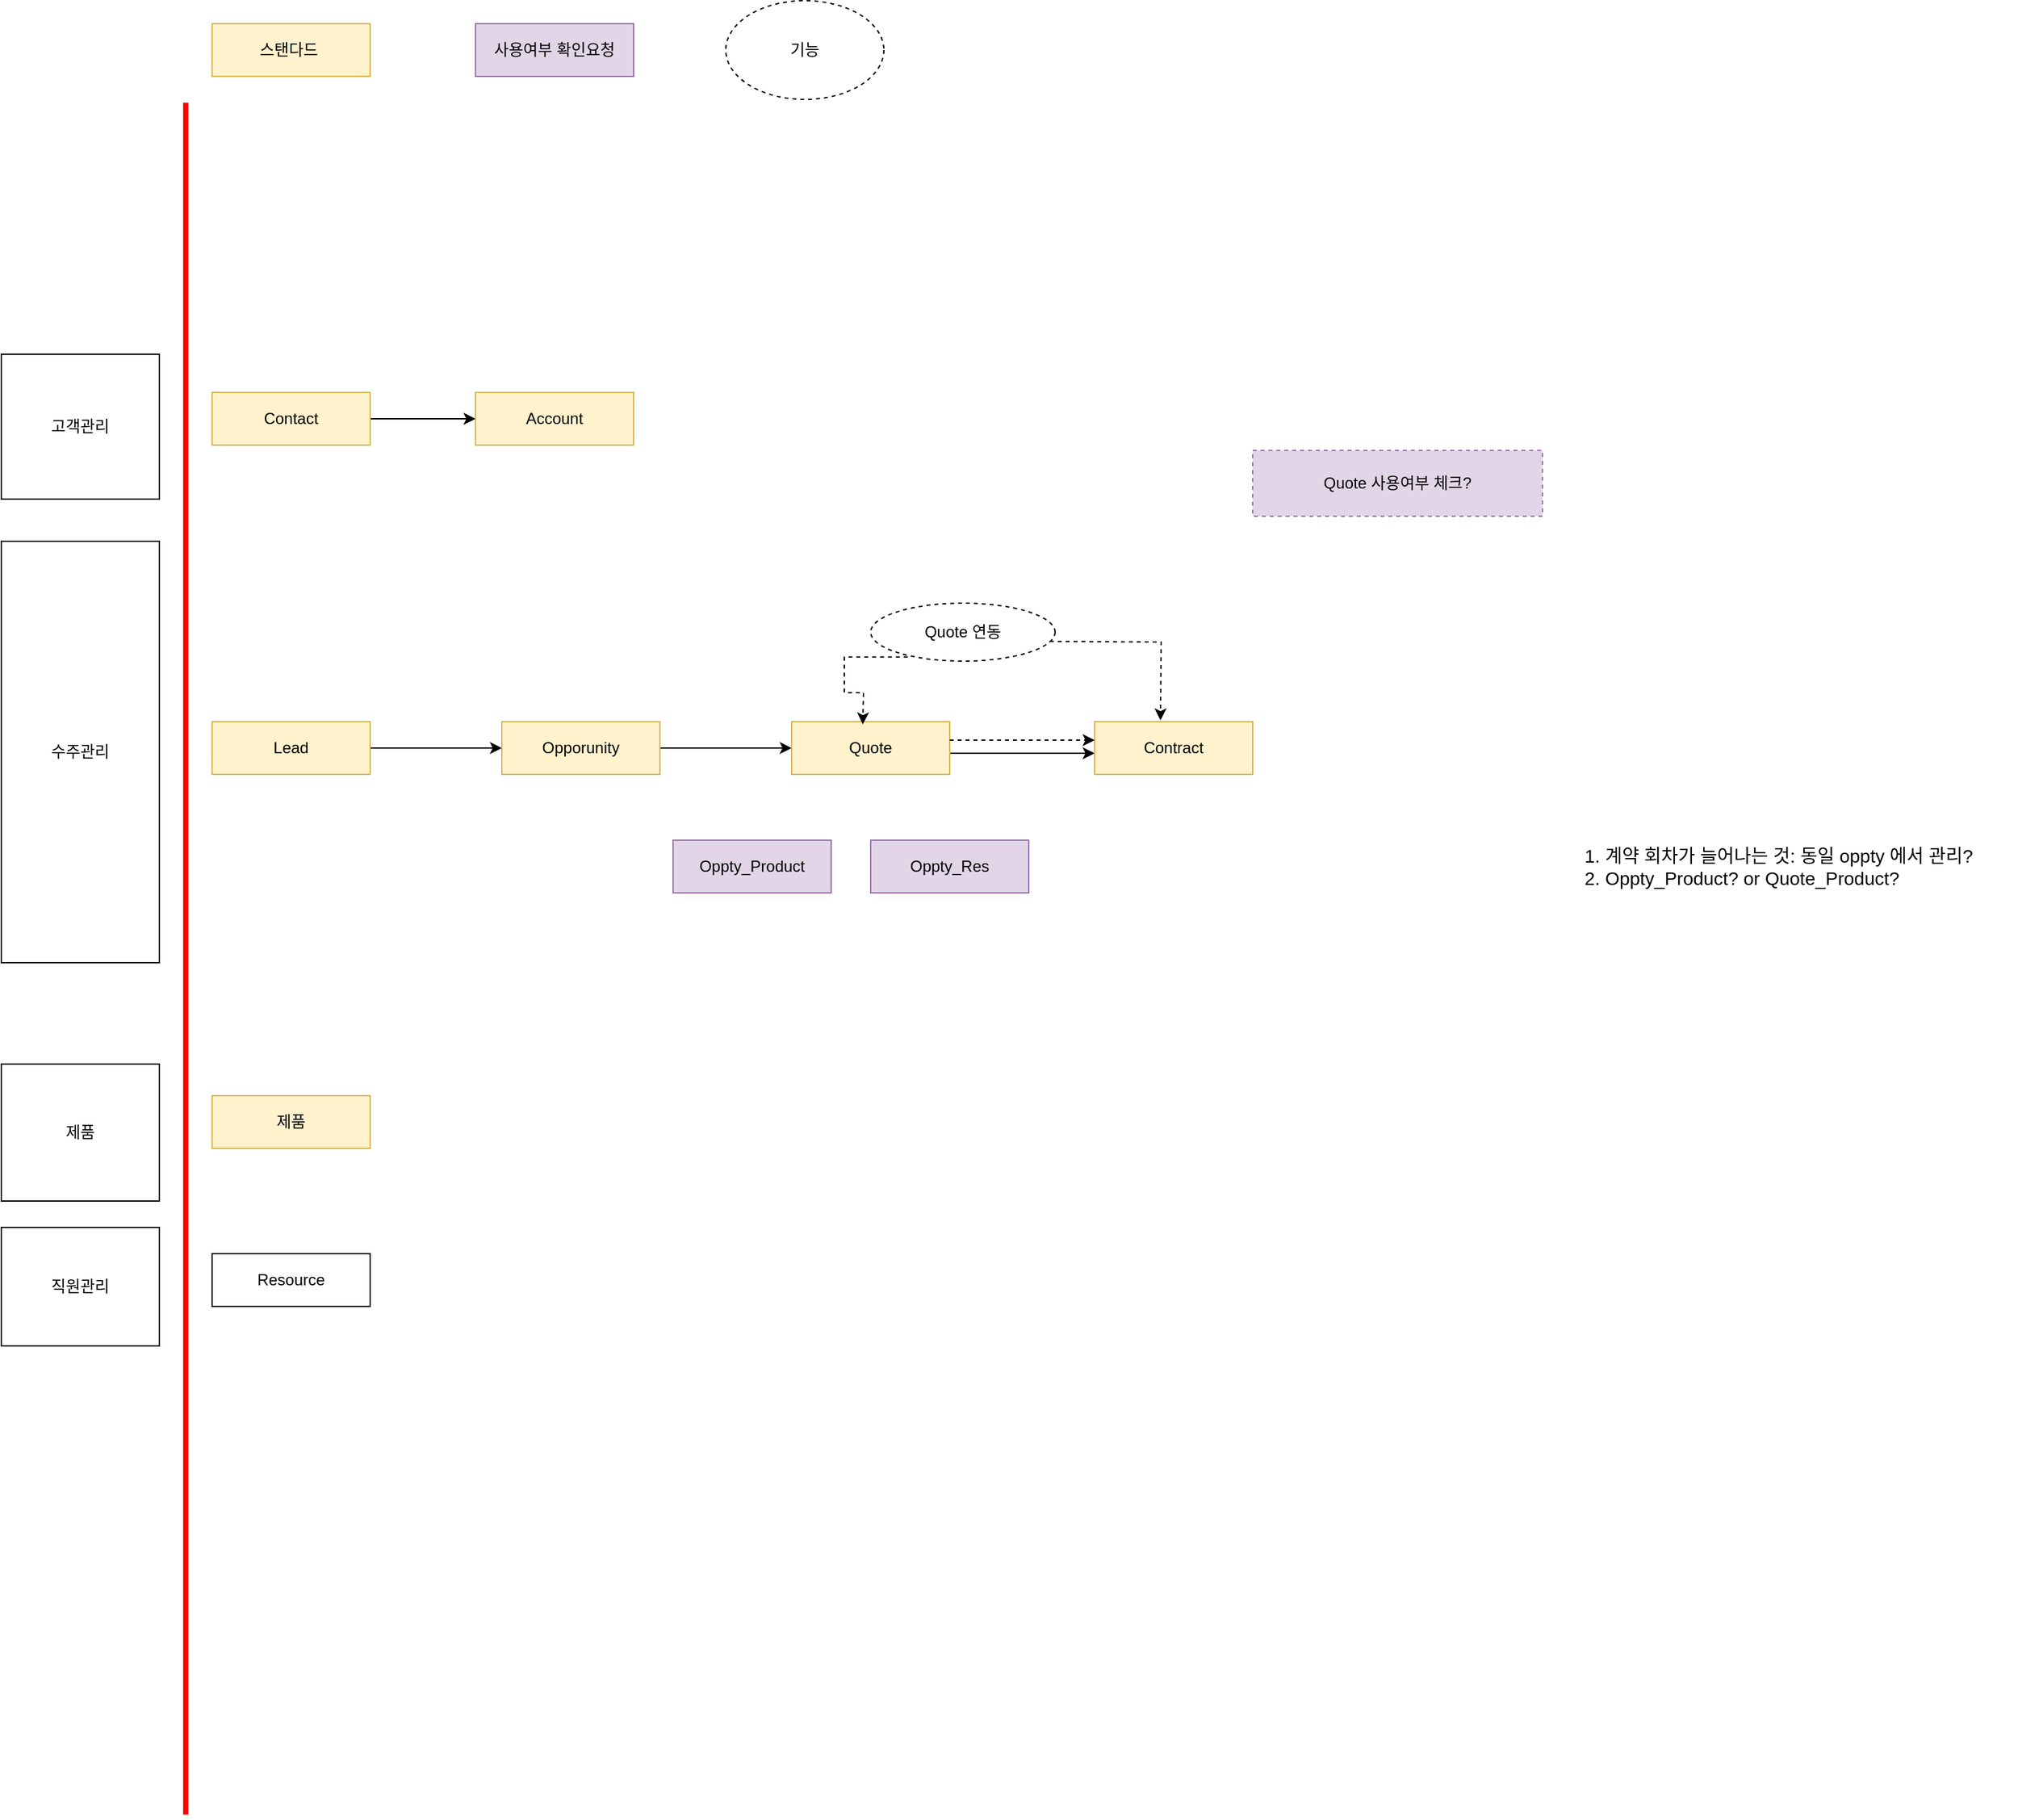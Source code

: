 <mxfile version="13.9.9" type="device" pages="6"><diagram id="5cbUGCSKlCnuMcElfEXs" name="오브젝트"><mxGraphModel dx="1308" dy="1654" grid="1" gridSize="10" guides="1" tooltips="1" connect="1" arrows="1" fold="1" page="1" pageScale="1" pageWidth="1169" pageHeight="827" math="0" shadow="0" extFonts="Permanent Marker^https://fonts.googleapis.com/css?family=Permanent+Marker"><root><mxCell id="Dn2DAhmlWMs6O1-grngA-0"/><mxCell id="Dn2DAhmlWMs6O1-grngA-1" parent="Dn2DAhmlWMs6O1-grngA-0"/><mxCell id="Dn2DAhmlWMs6O1-grngA-2" style="edgeStyle=orthogonalEdgeStyle;rounded=0;orthogonalLoop=1;jettySize=auto;html=1;exitX=1;exitY=0.5;exitDx=0;exitDy=0;" parent="Dn2DAhmlWMs6O1-grngA-1" source="Dn2DAhmlWMs6O1-grngA-5" target="Dn2DAhmlWMs6O1-grngA-6" edge="1"><mxGeometry relative="1" as="geometry"/></mxCell><mxCell id="Dn2DAhmlWMs6O1-grngA-5" value="Contact" style="rounded=0;whiteSpace=wrap;html=1;fillColor=#fff2cc;strokeColor=#d6b656;" parent="Dn2DAhmlWMs6O1-grngA-1" vertex="1"><mxGeometry x="200" y="220" width="120" height="40" as="geometry"/></mxCell><mxCell id="Dn2DAhmlWMs6O1-grngA-6" value="Account" style="rounded=0;whiteSpace=wrap;html=1;fillColor=#fff2cc;strokeColor=#d6b656;" parent="Dn2DAhmlWMs6O1-grngA-1" vertex="1"><mxGeometry x="400" y="220" width="120" height="40" as="geometry"/></mxCell><mxCell id="mmnWs50OFU8r1L606YJc-0" value="제품" style="rounded=0;whiteSpace=wrap;html=1;fillColor=#fff2cc;strokeColor=#d6b656;" parent="Dn2DAhmlWMs6O1-grngA-1" vertex="1"><mxGeometry x="200" y="754" width="120" height="40" as="geometry"/></mxCell><mxCell id="aXdaaqQDrTUBgx7U-XdZ-0" value="고객관리" style="rounded=0;whiteSpace=wrap;html=1;" parent="Dn2DAhmlWMs6O1-grngA-1" vertex="1"><mxGeometry x="40" y="191" width="120" height="110" as="geometry"/></mxCell><mxCell id="aXdaaqQDrTUBgx7U-XdZ-2" value="수주관리" style="rounded=0;whiteSpace=wrap;html=1;" parent="Dn2DAhmlWMs6O1-grngA-1" vertex="1"><mxGeometry x="40" y="333" width="120" height="320" as="geometry"/></mxCell><mxCell id="aXdaaqQDrTUBgx7U-XdZ-6" value="" style="endArrow=none;html=1;strokeColor=#FF0000;strokeWidth=4;" parent="Dn2DAhmlWMs6O1-grngA-1" edge="1"><mxGeometry width="50" height="50" relative="1" as="geometry"><mxPoint x="180" y="1300" as="sourcePoint"/><mxPoint x="180" as="targetPoint"/></mxGeometry></mxCell><mxCell id="o4f0v6ZFQClhdoKQqsSY-16" style="edgeStyle=orthogonalEdgeStyle;rounded=0;orthogonalLoop=1;jettySize=auto;html=1;exitX=0.75;exitY=1;exitDx=0;exitDy=0;entryX=0.5;entryY=0;entryDx=0;entryDy=0;dashed=1;" parent="Dn2DAhmlWMs6O1-grngA-1" edge="1"><mxGeometry relative="1" as="geometry"><mxPoint x="830" y="409" as="sourcePoint"/><mxPoint x="920" y="469" as="targetPoint"/></mxGeometry></mxCell><mxCell id="o4f0v6ZFQClhdoKQqsSY-3" value="제품" style="rounded=0;whiteSpace=wrap;html=1;" parent="Dn2DAhmlWMs6O1-grngA-1" vertex="1"><mxGeometry x="40" y="730" width="120" height="104" as="geometry"/></mxCell><mxCell id="o4f0v6ZFQClhdoKQqsSY-14" value="Quote 연동" style="ellipse;whiteSpace=wrap;html=1;dashed=1;" parent="Dn2DAhmlWMs6O1-grngA-1" vertex="1"><mxGeometry x="700" y="380" width="140" height="44" as="geometry"/></mxCell><mxCell id="o4f0v6ZFQClhdoKQqsSY-21" value="Quote 사용여부 체크?" style="text;html=1;strokeColor=#9673a6;fillColor=#e1d5e7;align=center;verticalAlign=middle;whiteSpace=wrap;rounded=0;dashed=1;" parent="Dn2DAhmlWMs6O1-grngA-1" vertex="1"><mxGeometry x="990" y="264" width="220" height="50" as="geometry"/></mxCell><mxCell id="o4f0v6ZFQClhdoKQqsSY-32" value="직원관리" style="rounded=0;whiteSpace=wrap;html=1;" parent="Dn2DAhmlWMs6O1-grngA-1" vertex="1"><mxGeometry x="40" y="854" width="120" height="90" as="geometry"/></mxCell><mxCell id="o4f0v6ZFQClhdoKQqsSY-33" value="Resource" style="rounded=0;whiteSpace=wrap;html=1;" parent="Dn2DAhmlWMs6O1-grngA-1" vertex="1"><mxGeometry x="200" y="874" width="120" height="40" as="geometry"/></mxCell><mxCell id="o4f0v6ZFQClhdoKQqsSY-56" value="Oppty_Product" style="rounded=0;whiteSpace=wrap;html=1;fillColor=#e1d5e7;strokeColor=#9673a6;" parent="Dn2DAhmlWMs6O1-grngA-1" vertex="1"><mxGeometry x="550" y="560" width="120" height="40" as="geometry"/></mxCell><mxCell id="o4f0v6ZFQClhdoKQqsSY-60" value="Oppty_Res" style="rounded=0;whiteSpace=wrap;html=1;fillColor=#e1d5e7;strokeColor=#9673a6;" parent="Dn2DAhmlWMs6O1-grngA-1" vertex="1"><mxGeometry x="700" y="560" width="120" height="40" as="geometry"/></mxCell><mxCell id="ziJebEzUFLz45-I4H0Db-0" value="스탠다드&amp;nbsp;" style="rounded=0;whiteSpace=wrap;html=1;fillColor=#fff2cc;strokeColor=#d6b656;" parent="Dn2DAhmlWMs6O1-grngA-1" vertex="1"><mxGeometry x="200" y="-60" width="120" height="40" as="geometry"/></mxCell><mxCell id="ziJebEzUFLz45-I4H0Db-1" value="사용여부 확인요청" style="rounded=0;whiteSpace=wrap;html=1;fillColor=#e1d5e7;strokeColor=#9673a6;" parent="Dn2DAhmlWMs6O1-grngA-1" vertex="1"><mxGeometry x="400" y="-60" width="120" height="40" as="geometry"/></mxCell><mxCell id="ziJebEzUFLz45-I4H0Db-2" value="기능" style="ellipse;whiteSpace=wrap;html=1;dashed=1;" parent="Dn2DAhmlWMs6O1-grngA-1" vertex="1"><mxGeometry x="590" y="-77.5" width="120" height="75" as="geometry"/></mxCell><mxCell id="1La8a9vpFG4dL_agNrkj-6" style="edgeStyle=entityRelationEdgeStyle;rounded=0;orthogonalLoop=1;jettySize=auto;html=1;exitX=1;exitY=0.5;exitDx=0;exitDy=0;entryX=0;entryY=0.5;entryDx=0;entryDy=0;endArrow=classic;endFill=1;" edge="1" parent="Dn2DAhmlWMs6O1-grngA-1" source="1La8a9vpFG4dL_agNrkj-0" target="1La8a9vpFG4dL_agNrkj-1"><mxGeometry relative="1" as="geometry"/></mxCell><mxCell id="1La8a9vpFG4dL_agNrkj-0" value="Lead" style="rounded=0;whiteSpace=wrap;html=1;fillColor=#fff2cc;strokeColor=#d6b656;" vertex="1" parent="Dn2DAhmlWMs6O1-grngA-1"><mxGeometry x="200" y="470" width="120" height="40" as="geometry"/></mxCell><mxCell id="1La8a9vpFG4dL_agNrkj-7" style="edgeStyle=entityRelationEdgeStyle;rounded=0;orthogonalLoop=1;jettySize=auto;html=1;exitX=1;exitY=0.5;exitDx=0;exitDy=0;entryX=0;entryY=0.5;entryDx=0;entryDy=0;endArrow=classic;endFill=1;" edge="1" parent="Dn2DAhmlWMs6O1-grngA-1" source="1La8a9vpFG4dL_agNrkj-1" target="1La8a9vpFG4dL_agNrkj-2"><mxGeometry relative="1" as="geometry"/></mxCell><mxCell id="1La8a9vpFG4dL_agNrkj-1" value="Opporunity" style="rounded=0;whiteSpace=wrap;html=1;fillColor=#fff2cc;strokeColor=#d6b656;" vertex="1" parent="Dn2DAhmlWMs6O1-grngA-1"><mxGeometry x="420" y="470" width="120" height="40" as="geometry"/></mxCell><mxCell id="1La8a9vpFG4dL_agNrkj-8" style="edgeStyle=entityRelationEdgeStyle;rounded=0;orthogonalLoop=1;jettySize=auto;html=1;exitX=1;exitY=0.75;exitDx=0;exitDy=0;entryX=0;entryY=0.75;entryDx=0;entryDy=0;endArrow=classic;endFill=1;" edge="1" parent="Dn2DAhmlWMs6O1-grngA-1"><mxGeometry relative="1" as="geometry"><mxPoint x="760" y="494" as="sourcePoint"/><mxPoint x="870" y="494" as="targetPoint"/></mxGeometry></mxCell><mxCell id="1La8a9vpFG4dL_agNrkj-2" value="Quote" style="rounded=0;whiteSpace=wrap;html=1;fillColor=#fff2cc;strokeColor=#d6b656;" vertex="1" parent="Dn2DAhmlWMs6O1-grngA-1"><mxGeometry x="640" y="470" width="120" height="40" as="geometry"/></mxCell><mxCell id="1La8a9vpFG4dL_agNrkj-3" value="Contract" style="rounded=0;whiteSpace=wrap;html=1;fillColor=#fff2cc;strokeColor=#d6b656;" vertex="1" parent="Dn2DAhmlWMs6O1-grngA-1"><mxGeometry x="870" y="470" width="120" height="40" as="geometry"/></mxCell><mxCell id="1La8a9vpFG4dL_agNrkj-5" style="edgeStyle=orthogonalEdgeStyle;rounded=0;orthogonalLoop=1;jettySize=auto;html=1;exitX=0.75;exitY=1;exitDx=0;exitDy=0;entryX=0;entryY=0.5;entryDx=0;entryDy=0;dashed=1;" edge="1" parent="Dn2DAhmlWMs6O1-grngA-1"><mxGeometry relative="1" as="geometry"><mxPoint x="760" y="484" as="sourcePoint"/><mxPoint x="870" y="484" as="targetPoint"/></mxGeometry></mxCell><mxCell id="1La8a9vpFG4dL_agNrkj-9" style="edgeStyle=orthogonalEdgeStyle;rounded=0;orthogonalLoop=1;jettySize=auto;html=1;exitX=0.201;exitY=0.93;exitDx=0;exitDy=0;entryX=0.5;entryY=0;entryDx=0;entryDy=0;dashed=1;exitPerimeter=0;" edge="1" parent="Dn2DAhmlWMs6O1-grngA-1" source="o4f0v6ZFQClhdoKQqsSY-14"><mxGeometry relative="1" as="geometry"><mxPoint x="604" y="412" as="sourcePoint"/><mxPoint x="694" y="472" as="targetPoint"/></mxGeometry></mxCell><mxCell id="Y69PiVs-mtzasNdWaK12-0" value="&lt;font style=&quot;font-size: 14px&quot;&gt;1. 계약 회차가 늘어나는 것: 동일 oppty 에서 관리?&amp;nbsp;&lt;br&gt;2. Oppty_Product? or Quote_Product?&lt;/font&gt;" style="text;html=1;strokeColor=none;fillColor=none;align=left;verticalAlign=middle;whiteSpace=wrap;rounded=0;" vertex="1" parent="Dn2DAhmlWMs6O1-grngA-1"><mxGeometry x="1240" y="470" width="330" height="220" as="geometry"/></mxCell></root></mxGraphModel></diagram><diagram id="ym2Il39naAvWMm5VuG8A" name="조직관리"><mxGraphModel dx="1307" dy="826" grid="1" gridSize="10" guides="1" tooltips="1" connect="1" arrows="1" fold="1" page="1" pageScale="1" pageWidth="1169" pageHeight="827" math="0" shadow="0"><root><mxCell id="0"/><mxCell id="1" parent="0"/><mxCell id="DX8tyE2UuJnlfDDkB68X-18" value="SF CRM" style="rounded=0;whiteSpace=wrap;html=1;fillColor=#6BFF7A;" parent="1" vertex="1"><mxGeometry x="40" y="240" width="80" height="360" as="geometry"/></mxCell><mxCell id="DX8tyE2UuJnlfDDkB68X-22" value="" style="edgeStyle=orthogonalEdgeStyle;rounded=0;orthogonalLoop=1;jettySize=auto;html=1;entryX=0;entryY=0.5;entryDx=0;entryDy=0;" parent="1" source="DX8tyE2UuJnlfDDkB68X-19" target="DX8tyE2UuJnlfDDkB68X-31" edge="1"><mxGeometry relative="1" as="geometry"><mxPoint x="320" y="260" as="targetPoint"/></mxGeometry></mxCell><mxCell id="DX8tyE2UuJnlfDDkB68X-19" value="Resource" style="rounded=1;whiteSpace=wrap;html=1;" parent="1" vertex="1"><mxGeometry x="160" y="240" width="120" height="40" as="geometry"/></mxCell><mxCell id="DX8tyE2UuJnlfDDkB68X-35" value="No" style="edgeStyle=orthogonalEdgeStyle;rounded=0;orthogonalLoop=1;jettySize=auto;html=1;entryX=0;entryY=0.5;entryDx=0;entryDy=0;" parent="1" source="DX8tyE2UuJnlfDDkB68X-31" target="DX8tyE2UuJnlfDDkB68X-36" edge="1"><mxGeometry relative="1" as="geometry"><mxPoint x="440" y="260" as="targetPoint"/></mxGeometry></mxCell><mxCell id="DX8tyE2UuJnlfDDkB68X-40" value="" style="edgeStyle=orthogonalEdgeStyle;rounded=0;orthogonalLoop=1;jettySize=auto;html=1;" parent="1" source="DX8tyE2UuJnlfDDkB68X-31" target="DX8tyE2UuJnlfDDkB68X-39" edge="1"><mxGeometry relative="1" as="geometry"/></mxCell><mxCell id="DX8tyE2UuJnlfDDkB68X-31" value="정보 변경" style="rhombus;whiteSpace=wrap;html=1;" parent="1" vertex="1"><mxGeometry x="360" y="240" width="80" height="40" as="geometry"/></mxCell><mxCell id="DX8tyE2UuJnlfDDkB68X-36" value="변동 없음" style="rounded=1;whiteSpace=wrap;html=1;" parent="1" vertex="1"><mxGeometry x="760" y="240" width="120" height="40" as="geometry"/></mxCell><mxCell id="DX8tyE2UuJnlfDDkB68X-47" value="" style="edgeStyle=orthogonalEdgeStyle;rounded=0;orthogonalLoop=1;jettySize=auto;html=1;entryX=0;entryY=0.5;entryDx=0;entryDy=0;exitX=1;exitY=0.5;exitDx=0;exitDy=0;" parent="1" source="DX8tyE2UuJnlfDDkB68X-39" target="DX8tyE2UuJnlfDDkB68X-45" edge="1"><mxGeometry relative="1" as="geometry"><Array as="points"><mxPoint x="490" y="340"/><mxPoint x="490" y="420"/></Array></mxGeometry></mxCell><mxCell id="DX8tyE2UuJnlfDDkB68X-48" value="SFDC" style="edgeLabel;html=1;align=center;verticalAlign=middle;resizable=0;points=[];" parent="DX8tyE2UuJnlfDDkB68X-47" vertex="1" connectable="0"><mxGeometry x="0.463" y="1" relative="1" as="geometry"><mxPoint x="8.33" y="-9" as="offset"/></mxGeometry></mxCell><mxCell id="klHbQj1LCFAfEX6Fm0Rh-1" style="edgeStyle=entityRelationEdgeStyle;rounded=0;orthogonalLoop=1;jettySize=auto;html=1;exitX=1;exitY=0.5;exitDx=0;exitDy=0;entryX=0;entryY=0.5;entryDx=0;entryDy=0;" edge="1" parent="1" source="DX8tyE2UuJnlfDDkB68X-39" target="DX8tyE2UuJnlfDDkB68X-43"><mxGeometry relative="1" as="geometry"/></mxCell><mxCell id="DX8tyE2UuJnlfDDkB68X-39" value="Level 변경" style="rounded=1;whiteSpace=wrap;html=1;" parent="1" vertex="1"><mxGeometry x="340" y="320" width="120" height="40" as="geometry"/></mxCell><mxCell id="DX8tyE2UuJnlfDDkB68X-43" value="Level 자동 변경" style="rounded=1;whiteSpace=wrap;html=1;" parent="1" vertex="1"><mxGeometry x="560" y="320" width="120" height="40" as="geometry"/></mxCell><mxCell id="DX8tyE2UuJnlfDDkB68X-45" value="Level 수동 변경" style="rounded=1;whiteSpace=wrap;html=1;" parent="1" vertex="1"><mxGeometry x="560" y="400" width="120" height="40" as="geometry"/></mxCell><mxCell id="klHbQj1LCFAfEX6Fm0Rh-2" value="RPA" style="edgeLabel;html=1;align=center;verticalAlign=middle;resizable=0;points=[];" vertex="1" connectable="0" parent="1"><mxGeometry x="521.999" y="335" as="geometry"><mxPoint x="-5" y="-3" as="offset"/></mxGeometry></mxCell><mxCell id="klHbQj1LCFAfEX6Fm0Rh-3" value="" style="edgeStyle=orthogonalEdgeStyle;rounded=0;orthogonalLoop=1;jettySize=auto;html=1;" edge="1" parent="1" target="klHbQj1LCFAfEX6Fm0Rh-4"><mxGeometry relative="1" as="geometry"><mxPoint x="400" y="360" as="sourcePoint"/></mxGeometry></mxCell><mxCell id="klHbQj1LCFAfEX6Fm0Rh-6" style="edgeStyle=entityRelationEdgeStyle;rounded=0;orthogonalLoop=1;jettySize=auto;html=1;exitX=1;exitY=0.5;exitDx=0;exitDy=0;entryX=0;entryY=0.5;entryDx=0;entryDy=0;" edge="1" parent="1" source="klHbQj1LCFAfEX6Fm0Rh-4" target="klHbQj1LCFAfEX6Fm0Rh-5"><mxGeometry relative="1" as="geometry"/></mxCell><mxCell id="klHbQj1LCFAfEX6Fm0Rh-4" value="정보 삭제" style="rounded=1;whiteSpace=wrap;html=1;" vertex="1" parent="1"><mxGeometry x="340" y="479" width="120" height="40" as="geometry"/></mxCell><mxCell id="klHbQj1LCFAfEX6Fm0Rh-5" value="Record 삭제" style="rounded=1;whiteSpace=wrap;html=1;" vertex="1" parent="1"><mxGeometry x="760" y="479" width="120" height="40" as="geometry"/></mxCell></root></mxGraphModel></diagram><diagram id="_GfFmZ0sKLX0XxT15igA" name="거래처관리"><mxGraphModel dx="1307" dy="826" grid="1" gridSize="10" guides="1" tooltips="1" connect="1" arrows="1" fold="1" page="1" pageScale="1" pageWidth="1169" pageHeight="827" math="0" shadow="0"><root><mxCell id="B-DzMtp_BD97XHljh_lf-0"/><mxCell id="B-DzMtp_BD97XHljh_lf-1" parent="B-DzMtp_BD97XHljh_lf-0"/><mxCell id="0HiQR8812q5zInlEJ-Cb-6" value="SF CRM" style="rounded=0;whiteSpace=wrap;html=1;fillColor=#6BFF7A;" parent="B-DzMtp_BD97XHljh_lf-1" vertex="1"><mxGeometry x="40" y="240" width="80" height="280" as="geometry"/></mxCell><mxCell id="0HiQR8812q5zInlEJ-Cb-7" value="" style="edgeStyle=orthogonalEdgeStyle;rounded=0;orthogonalLoop=1;jettySize=auto;html=1;entryX=0;entryY=0.5;entryDx=0;entryDy=0;" parent="B-DzMtp_BD97XHljh_lf-1" source="0HiQR8812q5zInlEJ-Cb-8" target="0HiQR8812q5zInlEJ-Cb-11" edge="1"><mxGeometry relative="1" as="geometry"><mxPoint x="320" y="260" as="targetPoint"/></mxGeometry></mxCell><mxCell id="0HiQR8812q5zInlEJ-Cb-8" value="Account" style="rounded=1;whiteSpace=wrap;html=1;" parent="B-DzMtp_BD97XHljh_lf-1" vertex="1"><mxGeometry x="160" y="240" width="120" height="40" as="geometry"/></mxCell><mxCell id="0HiQR8812q5zInlEJ-Cb-9" value="No" style="edgeStyle=orthogonalEdgeStyle;rounded=0;orthogonalLoop=1;jettySize=auto;html=1;entryX=0;entryY=0.5;entryDx=0;entryDy=0;" parent="B-DzMtp_BD97XHljh_lf-1" source="0HiQR8812q5zInlEJ-Cb-11" target="0HiQR8812q5zInlEJ-Cb-12" edge="1"><mxGeometry relative="1" as="geometry"><mxPoint x="440" y="260" as="targetPoint"/></mxGeometry></mxCell><mxCell id="0HiQR8812q5zInlEJ-Cb-10" value="YES" style="edgeStyle=orthogonalEdgeStyle;rounded=0;orthogonalLoop=1;jettySize=auto;html=1;" parent="B-DzMtp_BD97XHljh_lf-1" source="0HiQR8812q5zInlEJ-Cb-11" target="0HiQR8812q5zInlEJ-Cb-17" edge="1"><mxGeometry relative="1" as="geometry"/></mxCell><mxCell id="0HiQR8812q5zInlEJ-Cb-11" value="중복" style="rhombus;whiteSpace=wrap;html=1;" parent="B-DzMtp_BD97XHljh_lf-1" vertex="1"><mxGeometry x="360" y="240" width="80" height="40" as="geometry"/></mxCell><mxCell id="0HiQR8812q5zInlEJ-Cb-12" value="신규 생성" style="rounded=1;whiteSpace=wrap;html=1;" parent="B-DzMtp_BD97XHljh_lf-1" vertex="1"><mxGeometry x="720" y="240" width="120" height="40" as="geometry"/></mxCell><mxCell id="0HiQR8812q5zInlEJ-Cb-14" value="" style="edgeStyle=orthogonalEdgeStyle;rounded=0;orthogonalLoop=1;jettySize=auto;html=1;" parent="B-DzMtp_BD97XHljh_lf-1" source="0HiQR8812q5zInlEJ-Cb-17" target="0HiQR8812q5zInlEJ-Cb-23" edge="1"><mxGeometry x="0.2" y="10" relative="1" as="geometry"><mxPoint as="offset"/></mxGeometry></mxCell><mxCell id="0HiQR8812q5zInlEJ-Cb-17" value="정보 변경" style="rounded=1;whiteSpace=wrap;html=1;" parent="B-DzMtp_BD97XHljh_lf-1" vertex="1"><mxGeometry x="340" y="320" width="120" height="40" as="geometry"/></mxCell><mxCell id="0HiQR8812q5zInlEJ-Cb-23" value="정보 업데이트" style="rounded=1;whiteSpace=wrap;html=1;" parent="B-DzMtp_BD97XHljh_lf-1" vertex="1"><mxGeometry x="720" y="320" width="120" height="40" as="geometry"/></mxCell></root></mxGraphModel></diagram><diagram id="gm6KcjMRJgJ2CNg6cL8O" name="고객관리"><mxGraphModel dx="1307" dy="826" grid="1" gridSize="10" guides="1" tooltips="1" connect="1" arrows="1" fold="1" page="1" pageScale="1" pageWidth="1169" pageHeight="827" math="0" shadow="0"><root><mxCell id="iF9Hna5KATilltA8cpjP-0"/><mxCell id="iF9Hna5KATilltA8cpjP-1" parent="iF9Hna5KATilltA8cpjP-0"/><mxCell id="QNeUEKl4qTVrYRuwCU0f-6" value="SF CRM" style="rounded=0;whiteSpace=wrap;html=1;fillColor=#6BFF7A;" parent="iF9Hna5KATilltA8cpjP-1" vertex="1"><mxGeometry x="40" y="240" width="80" height="360" as="geometry"/></mxCell><mxCell id="QNeUEKl4qTVrYRuwCU0f-7" value="" style="edgeStyle=orthogonalEdgeStyle;rounded=0;orthogonalLoop=1;jettySize=auto;html=1;entryX=0;entryY=0.5;entryDx=0;entryDy=0;" parent="iF9Hna5KATilltA8cpjP-1" source="QNeUEKl4qTVrYRuwCU0f-8" target="QNeUEKl4qTVrYRuwCU0f-11" edge="1"><mxGeometry relative="1" as="geometry"><mxPoint x="320" y="260" as="targetPoint"/></mxGeometry></mxCell><mxCell id="QNeUEKl4qTVrYRuwCU0f-8" value="Contact" style="rounded=1;whiteSpace=wrap;html=1;" parent="iF9Hna5KATilltA8cpjP-1" vertex="1"><mxGeometry x="160" y="240" width="120" height="40" as="geometry"/></mxCell><mxCell id="QNeUEKl4qTVrYRuwCU0f-10" value="YES" style="edgeStyle=orthogonalEdgeStyle;rounded=0;orthogonalLoop=1;jettySize=auto;html=1;" parent="iF9Hna5KATilltA8cpjP-1" source="QNeUEKl4qTVrYRuwCU0f-11" target="QNeUEKl4qTVrYRuwCU0f-14" edge="1"><mxGeometry relative="1" as="geometry"/></mxCell><mxCell id="ueilc_ZMqi7qFtQlPhFn-3" value="No" style="edgeStyle=orthogonalEdgeStyle;rounded=0;orthogonalLoop=1;jettySize=auto;html=1;" parent="iF9Hna5KATilltA8cpjP-1" source="QNeUEKl4qTVrYRuwCU0f-11" target="ueilc_ZMqi7qFtQlPhFn-2" edge="1"><mxGeometry relative="1" as="geometry"/></mxCell><mxCell id="QNeUEKl4qTVrYRuwCU0f-11" value="중복" style="rhombus;whiteSpace=wrap;html=1;" parent="iF9Hna5KATilltA8cpjP-1" vertex="1"><mxGeometry x="360" y="240" width="80" height="40" as="geometry"/></mxCell><mxCell id="ueilc_ZMqi7qFtQlPhFn-1" value="" style="edgeStyle=orthogonalEdgeStyle;rounded=0;orthogonalLoop=1;jettySize=auto;html=1;exitX=1;exitY=0.5;exitDx=0;exitDy=0;" parent="iF9Hna5KATilltA8cpjP-1" source="ueilc_ZMqi7qFtQlPhFn-2" target="ueilc_ZMqi7qFtQlPhFn-0" edge="1"><mxGeometry relative="1" as="geometry"><mxPoint x="595" y="260" as="sourcePoint"/></mxGeometry></mxCell><mxCell id="ueilc_ZMqi7qFtQlPhFn-4" value="Yes" style="edgeLabel;html=1;align=center;verticalAlign=middle;resizable=0;points=[];" parent="ueilc_ZMqi7qFtQlPhFn-1" vertex="1" connectable="0"><mxGeometry x="-0.3" relative="1" as="geometry"><mxPoint as="offset"/></mxGeometry></mxCell><mxCell id="QNeUEKl4qTVrYRuwCU0f-13" value="" style="edgeStyle=orthogonalEdgeStyle;rounded=0;orthogonalLoop=1;jettySize=auto;html=1;" parent="iF9Hna5KATilltA8cpjP-1" source="QNeUEKl4qTVrYRuwCU0f-14" target="QNeUEKl4qTVrYRuwCU0f-15" edge="1"><mxGeometry x="0.2" y="10" relative="1" as="geometry"><mxPoint as="offset"/></mxGeometry></mxCell><mxCell id="QNeUEKl4qTVrYRuwCU0f-14" value="정보 변경" style="rounded=1;whiteSpace=wrap;html=1;" parent="iF9Hna5KATilltA8cpjP-1" vertex="1"><mxGeometry x="340" y="400" width="120" height="40" as="geometry"/></mxCell><mxCell id="QNeUEKl4qTVrYRuwCU0f-15" value="정보 업데이트" style="rounded=1;whiteSpace=wrap;html=1;" parent="iF9Hna5KATilltA8cpjP-1" vertex="1"><mxGeometry x="640" y="400" width="120" height="40" as="geometry"/></mxCell><mxCell id="ueilc_ZMqi7qFtQlPhFn-0" value="신규 생성" style="rounded=1;whiteSpace=wrap;html=1;" parent="iF9Hna5KATilltA8cpjP-1" vertex="1"><mxGeometry x="660" y="240" width="120" height="40" as="geometry"/></mxCell><mxCell id="ueilc_ZMqi7qFtQlPhFn-6" value="No" style="edgeStyle=orthogonalEdgeStyle;rounded=0;orthogonalLoop=1;jettySize=auto;html=1;" parent="iF9Hna5KATilltA8cpjP-1" source="ueilc_ZMqi7qFtQlPhFn-2" target="ueilc_ZMqi7qFtQlPhFn-5" edge="1"><mxGeometry relative="1" as="geometry"/></mxCell><mxCell id="ueilc_ZMqi7qFtQlPhFn-2" value="거래처 존재여부" style="rhombus;whiteSpace=wrap;html=1;" parent="iF9Hna5KATilltA8cpjP-1" vertex="1"><mxGeometry x="500" y="240" width="110" height="40" as="geometry"/></mxCell><mxCell id="ueilc_ZMqi7qFtQlPhFn-8" value="" style="edgeStyle=orthogonalEdgeStyle;rounded=0;orthogonalLoop=1;jettySize=auto;html=1;" parent="iF9Hna5KATilltA8cpjP-1" source="ueilc_ZMqi7qFtQlPhFn-5" target="ueilc_ZMqi7qFtQlPhFn-7" edge="1"><mxGeometry relative="1" as="geometry"/></mxCell><mxCell id="ueilc_ZMqi7qFtQlPhFn-5" value="거래처 등록" style="rounded=1;whiteSpace=wrap;html=1;" parent="iF9Hna5KATilltA8cpjP-1" vertex="1"><mxGeometry x="496" y="320" width="120" height="40" as="geometry"/></mxCell><mxCell id="ueilc_ZMqi7qFtQlPhFn-7" value="신규생성" style="rounded=1;whiteSpace=wrap;html=1;" parent="iF9Hna5KATilltA8cpjP-1" vertex="1"><mxGeometry x="656" y="320" width="120" height="40" as="geometry"/></mxCell></root></mxGraphModel></diagram><diagram id="ln6jHGCNwkoofUEvhMxt" name="수주관리"><mxGraphModel dx="1089" dy="1515" grid="1" gridSize="10" guides="1" tooltips="1" connect="1" arrows="1" fold="1" page="1" pageScale="1" pageWidth="1169" pageHeight="827" math="0" shadow="0"><root><mxCell id="frHtZfIkhyBtscWB0X4U-0"/><mxCell id="frHtZfIkhyBtscWB0X4U-1" parent="frHtZfIkhyBtscWB0X4U-0"/><mxCell id="FrJB_d1Iz6JXL66-Gfq--10" value="Contract" style="rounded=0;whiteSpace=wrap;html=1;" parent="frHtZfIkhyBtscWB0X4U-1" vertex="1"><mxGeometry x="40" y="413" width="120" height="60" as="geometry"/></mxCell><mxCell id="ihOjLI34KLW23Rjv4rhY-2" style="edgeStyle=entityRelationEdgeStyle;rounded=0;orthogonalLoop=1;jettySize=auto;html=1;exitX=1;exitY=0.5;exitDx=0;exitDy=0;entryX=0;entryY=0.5;entryDx=0;entryDy=0;" edge="1" parent="frHtZfIkhyBtscWB0X4U-1" source="FrJB_d1Iz6JXL66-Gfq--11"><mxGeometry relative="1" as="geometry"><mxPoint x="213" y="110" as="targetPoint"/></mxGeometry></mxCell><mxCell id="FrJB_d1Iz6JXL66-Gfq--11" value="Oppty 전환" style="rounded=0;whiteSpace=wrap;html=1;" parent="frHtZfIkhyBtscWB0X4U-1" vertex="1"><mxGeometry x="40" y="80" width="120" height="60" as="geometry"/></mxCell><mxCell id="ihOjLI34KLW23Rjv4rhY-40" style="edgeStyle=entityRelationEdgeStyle;rounded=0;orthogonalLoop=1;jettySize=auto;html=1;entryX=0.01;entryY=0.384;entryDx=0;entryDy=0;entryPerimeter=0;endArrow=classic;endFill=1;" edge="1" parent="frHtZfIkhyBtscWB0X4U-1" source="FrJB_d1Iz6JXL66-Gfq--13" target="FrJB_d1Iz6JXL66-Gfq--25"><mxGeometry relative="1" as="geometry"/></mxCell><mxCell id="ihOjLI34KLW23Rjv4rhY-41" style="edgeStyle=entityRelationEdgeStyle;rounded=0;orthogonalLoop=1;jettySize=auto;html=1;entryX=0.002;entryY=0.479;entryDx=0;entryDy=0;entryPerimeter=0;endArrow=classic;endFill=1;" edge="1" parent="frHtZfIkhyBtscWB0X4U-1" source="FrJB_d1Iz6JXL66-Gfq--13" target="FrJB_d1Iz6JXL66-Gfq--23"><mxGeometry relative="1" as="geometry"/></mxCell><mxCell id="FrJB_d1Iz6JXL66-Gfq--13" value="Lead 등록" style="rounded=0;whiteSpace=wrap;html=1;" parent="frHtZfIkhyBtscWB0X4U-1" vertex="1"><mxGeometry x="40" y="-83" width="120" height="60" as="geometry"/></mxCell><mxCell id="FrJB_d1Iz6JXL66-Gfq--15" value="Quote 등록 및 수정" style="rounded=0;whiteSpace=wrap;html=1;" parent="frHtZfIkhyBtscWB0X4U-1" vertex="1"><mxGeometry x="540" y="80.0" width="120" height="60" as="geometry"/></mxCell><mxCell id="ihOjLI34KLW23Rjv4rhY-16" style="edgeStyle=entityRelationEdgeStyle;rounded=0;orthogonalLoop=1;jettySize=auto;html=1;exitX=1;exitY=0.5;exitDx=0;exitDy=0;entryX=0;entryY=0.5;entryDx=0;entryDy=0;" edge="1" parent="frHtZfIkhyBtscWB0X4U-1" source="FrJB_d1Iz6JXL66-Gfq--18" target="FrJB_d1Iz6JXL66-Gfq--15"><mxGeometry relative="1" as="geometry"/></mxCell><mxCell id="FrJB_d1Iz6JXL66-Gfq--18" value="작년 Contract load" style="rounded=1;whiteSpace=wrap;html=1;" parent="frHtZfIkhyBtscWB0X4U-1" vertex="1"><mxGeometry x="352" y="80.0" width="120" height="60" as="geometry"/></mxCell><mxCell id="FrJB_d1Iz6JXL66-Gfq--23" value="SFDC 상세 입력" style="rounded=1;whiteSpace=wrap;html=1;" parent="frHtZfIkhyBtscWB0X4U-1" vertex="1"><mxGeometry x="220" y="-30" width="120" height="60" as="geometry"/></mxCell><mxCell id="FrJB_d1Iz6JXL66-Gfq--25" value="RPA 상세 입력" style="rounded=1;whiteSpace=wrap;html=1;" parent="frHtZfIkhyBtscWB0X4U-1" vertex="1"><mxGeometry x="219" y="-143" width="120" height="60" as="geometry"/></mxCell><mxCell id="FrJB_d1Iz6JXL66-Gfq--34" value="Contract 생성" style="rounded=1;whiteSpace=wrap;html=1;" parent="frHtZfIkhyBtscWB0X4U-1" vertex="1"><mxGeometry x="553" y="413" width="120" height="60" as="geometry"/></mxCell><mxCell id="ihOjLI34KLW23Rjv4rhY-3" style="edgeStyle=entityRelationEdgeStyle;rounded=0;orthogonalLoop=1;jettySize=auto;html=1;entryX=0;entryY=0.5;entryDx=0;entryDy=0;" edge="1" parent="frHtZfIkhyBtscWB0X4U-1" target="FrJB_d1Iz6JXL66-Gfq--18"><mxGeometry relative="1" as="geometry"><mxPoint x="288" y="110.0" as="sourcePoint"/><mxPoint x="348" y="110.0" as="targetPoint"/></mxGeometry></mxCell><mxCell id="ihOjLI34KLW23Rjv4rhY-1" value="기존/신규" style="rhombus;whiteSpace=wrap;html=1;rounded=1;" vertex="1" parent="frHtZfIkhyBtscWB0X4U-1"><mxGeometry x="210" y="70.0" width="80" height="80" as="geometry"/></mxCell><mxCell id="ihOjLI34KLW23Rjv4rhY-12" value="" style="endArrow=none;html=1;entryX=0.5;entryY=1;entryDx=0;entryDy=0;" edge="1" parent="frHtZfIkhyBtscWB0X4U-1" target="ihOjLI34KLW23Rjv4rhY-1"><mxGeometry width="50" height="50" relative="1" as="geometry"><mxPoint x="250" y="200" as="sourcePoint"/><mxPoint x="410" y="270" as="targetPoint"/></mxGeometry></mxCell><mxCell id="ihOjLI34KLW23Rjv4rhY-13" value="" style="endArrow=none;html=1;" edge="1" parent="frHtZfIkhyBtscWB0X4U-1"><mxGeometry width="50" height="50" relative="1" as="geometry"><mxPoint x="250" y="200" as="sourcePoint"/><mxPoint x="590" y="200" as="targetPoint"/></mxGeometry></mxCell><mxCell id="ihOjLI34KLW23Rjv4rhY-14" value="" style="endArrow=classic;html=1;" edge="1" parent="frHtZfIkhyBtscWB0X4U-1"><mxGeometry width="50" height="50" relative="1" as="geometry"><mxPoint x="590" y="200" as="sourcePoint"/><mxPoint x="590" y="140" as="targetPoint"/></mxGeometry></mxCell><mxCell id="ihOjLI34KLW23Rjv4rhY-17" value="신규" style="text;html=1;align=center;verticalAlign=middle;resizable=0;points=[];autosize=1;" vertex="1" parent="frHtZfIkhyBtscWB0X4U-1"><mxGeometry x="407" y="197.83" width="40" height="20" as="geometry"/></mxCell><mxCell id="ihOjLI34KLW23Rjv4rhY-18" value="기존" style="text;html=1;align=center;verticalAlign=middle;resizable=0;points=[];autosize=1;" vertex="1" parent="frHtZfIkhyBtscWB0X4U-1"><mxGeometry x="293" y="90.0" width="40" height="20" as="geometry"/></mxCell><mxCell id="ihOjLI34KLW23Rjv4rhY-23" value="" style="endArrow=classic;html=1;exitX=0.5;exitY=1;exitDx=0;exitDy=0;" edge="1" parent="frHtZfIkhyBtscWB0X4U-1" source="FrJB_d1Iz6JXL66-Gfq--13" target="FrJB_d1Iz6JXL66-Gfq--11"><mxGeometry width="50" height="50" relative="1" as="geometry"><mxPoint x="380" y="260" as="sourcePoint"/><mxPoint x="430" y="210" as="targetPoint"/></mxGeometry></mxCell><mxCell id="ihOjLI34KLW23Rjv4rhY-24" value="" style="endArrow=classic;html=1;exitX=0.5;exitY=1;exitDx=0;exitDy=0;entryX=0.5;entryY=0;entryDx=0;entryDy=0;" edge="1" parent="frHtZfIkhyBtscWB0X4U-1" source="FrJB_d1Iz6JXL66-Gfq--11" target="FrJB_d1Iz6JXL66-Gfq--10"><mxGeometry width="50" height="50" relative="1" as="geometry"><mxPoint x="99.58" y="153" as="sourcePoint"/><mxPoint x="99.58" y="263" as="targetPoint"/></mxGeometry></mxCell><mxCell id="ihOjLI34KLW23Rjv4rhY-37" style="edgeStyle=entityRelationEdgeStyle;rounded=0;orthogonalLoop=1;jettySize=auto;html=1;exitX=1;exitY=0.5;exitDx=0;exitDy=0;endArrow=classic;endFill=1;" edge="1" parent="frHtZfIkhyBtscWB0X4U-1" source="ihOjLI34KLW23Rjv4rhY-36" target="FrJB_d1Iz6JXL66-Gfq--34"><mxGeometry relative="1" as="geometry"/></mxCell><mxCell id="ihOjLI34KLW23Rjv4rhY-36" value="Quote load" style="rounded=1;whiteSpace=wrap;html=1;" vertex="1" parent="frHtZfIkhyBtscWB0X4U-1"><mxGeometry x="280" y="414" width="120" height="60" as="geometry"/></mxCell></root></mxGraphModel></diagram><diagram id="QvDQBlES2pUqQ7T1s2va" name="Process Map"><mxGraphModel dx="1538" dy="972" grid="1" gridSize="10" guides="1" tooltips="1" connect="1" arrows="1" fold="1" page="1" pageScale="1" pageWidth="827" pageHeight="1169" math="0" shadow="0"><root><mxCell id="8DG85VFKqi_O4E5eqye4-0"/><mxCell id="8DG85VFKqi_O4E5eqye4-1" parent="8DG85VFKqi_O4E5eqye4-0"/><mxCell id="8DG85VFKqi_O4E5eqye4-24" value="" style="rounded=0;whiteSpace=wrap;html=1;strokeColor=#000000;fillColor=none;" vertex="1" parent="8DG85VFKqi_O4E5eqye4-1"><mxGeometry x="60" y="130" width="220" height="550" as="geometry"/></mxCell><mxCell id="8DG85VFKqi_O4E5eqye4-25" value="" style="rounded=0;whiteSpace=wrap;html=1;strokeColor=#000000;fillColor=none;verticalAlign=middle;" vertex="1" parent="8DG85VFKqi_O4E5eqye4-1"><mxGeometry x="320" y="130" width="220" height="550" as="geometry"/></mxCell><mxCell id="8DG85VFKqi_O4E5eqye4-2" value="LEAD 발굴 및 육성" style="rounded=1;whiteSpace=wrap;html=1;strokeColor=#000000;fillColor=none;" vertex="1" parent="8DG85VFKqi_O4E5eqye4-1"><mxGeometry x="90" y="180" width="120" height="60" as="geometry"/></mxCell><mxCell id="8DG85VFKqi_O4E5eqye4-3" value="영업기회 전환" style="rounded=1;whiteSpace=wrap;html=1;strokeColor=#000000;fillColor=none;" vertex="1" parent="8DG85VFKqi_O4E5eqye4-1"><mxGeometry x="90" y="350" width="120" height="60" as="geometry"/></mxCell><mxCell id="8DG85VFKqi_O4E5eqye4-4" value="직접 영업기회 발굴" style="rounded=1;whiteSpace=wrap;html=1;strokeColor=#000000;fillColor=none;" vertex="1" parent="8DG85VFKqi_O4E5eqye4-1"><mxGeometry x="120" y="469" width="120" height="60" as="geometry"/></mxCell><mxCell id="8DG85VFKqi_O4E5eqye4-5" value="영업기회 등록/관리" style="rounded=1;whiteSpace=wrap;html=1;strokeColor=#000000;fillColor=none;" vertex="1" parent="8DG85VFKqi_O4E5eqye4-1"><mxGeometry x="90" y="580" width="120" height="60" as="geometry"/></mxCell><mxCell id="8DG85VFKqi_O4E5eqye4-8" value="" style="endArrow=classic;html=1;exitX=0.5;exitY=1;exitDx=0;exitDy=0;" edge="1" parent="8DG85VFKqi_O4E5eqye4-1" source="8DG85VFKqi_O4E5eqye4-2"><mxGeometry width="50" height="50" relative="1" as="geometry"><mxPoint x="149.5" y="294" as="sourcePoint"/><mxPoint x="149.5" y="350" as="targetPoint"/></mxGeometry></mxCell><mxCell id="8DG85VFKqi_O4E5eqye4-10" value="" style="endArrow=classic;html=1;exitX=0.165;exitY=1.001;exitDx=0;exitDy=0;exitPerimeter=0;" edge="1" parent="8DG85VFKqi_O4E5eqye4-1" source="8DG85VFKqi_O4E5eqye4-3"><mxGeometry width="50" height="50" relative="1" as="geometry"><mxPoint x="110.5" y="470" as="sourcePoint"/><mxPoint x="110" y="580" as="targetPoint"/></mxGeometry></mxCell><mxCell id="8DG85VFKqi_O4E5eqye4-11" value="" style="endArrow=classic;html=1;" edge="1" parent="8DG85VFKqi_O4E5eqye4-1"><mxGeometry width="50" height="50" relative="1" as="geometry"><mxPoint x="160" y="530" as="sourcePoint"/><mxPoint x="159.5" y="580" as="targetPoint"/></mxGeometry></mxCell><mxCell id="8DG85VFKqi_O4E5eqye4-12" value="제안 작성" style="rounded=1;whiteSpace=wrap;html=1;strokeColor=#000000;fillColor=none;" vertex="1" parent="8DG85VFKqi_O4E5eqye4-1"><mxGeometry x="369" y="180" width="120" height="60" as="geometry"/></mxCell><mxCell id="8DG85VFKqi_O4E5eqye4-13" value="계약/수주 협상" style="rounded=1;whiteSpace=wrap;html=1;strokeColor=#000000;fillColor=none;" vertex="1" parent="8DG85VFKqi_O4E5eqye4-1"><mxGeometry x="370" y="341" width="120" height="60" as="geometry"/></mxCell><mxCell id="8DG85VFKqi_O4E5eqye4-14" value="계약/수주 확정 및 체결" style="rounded=1;whiteSpace=wrap;html=1;strokeColor=#000000;fillColor=none;" vertex="1" parent="8DG85VFKqi_O4E5eqye4-1"><mxGeometry x="360" y="470" width="140" height="60" as="geometry"/></mxCell><mxCell id="8DG85VFKqi_O4E5eqye4-15" value="승패 관리" style="rounded=1;whiteSpace=wrap;html=1;strokeColor=#000000;fillColor=none;" vertex="1" parent="8DG85VFKqi_O4E5eqye4-1"><mxGeometry x="370" y="590" width="120" height="60" as="geometry"/></mxCell><mxCell id="8DG85VFKqi_O4E5eqye4-18" style="edgeStyle=entityRelationEdgeStyle;rounded=0;orthogonalLoop=1;jettySize=auto;html=1;exitX=1;exitY=0.5;exitDx=0;exitDy=0;entryX=0;entryY=0.5;entryDx=0;entryDy=0;endArrow=classic;endFill=1;startArrow=classic;startFill=1;" edge="1" parent="8DG85VFKqi_O4E5eqye4-1" source="8DG85VFKqi_O4E5eqye4-16" target="8DG85VFKqi_O4E5eqye4-17"><mxGeometry relative="1" as="geometry"/></mxCell><mxCell id="8DG85VFKqi_O4E5eqye4-16" value="&amp;nbsp;Account 정보관리" style="rounded=1;whiteSpace=wrap;html=1;strokeColor=#000000;fillColor=none;" vertex="1" parent="8DG85VFKqi_O4E5eqye4-1"><mxGeometry x="90" y="830" width="120" height="60" as="geometry"/></mxCell><mxCell id="8DG85VFKqi_O4E5eqye4-17" value="Contact 정보관리" style="rounded=1;whiteSpace=wrap;html=1;strokeColor=#000000;fillColor=none;" vertex="1" parent="8DG85VFKqi_O4E5eqye4-1"><mxGeometry x="380" y="830" width="120" height="60" as="geometry"/></mxCell><mxCell id="8DG85VFKqi_O4E5eqye4-20" value="" style="endArrow=classic;html=1;exitX=0.5;exitY=1;exitDx=0;exitDy=0;" edge="1" parent="8DG85VFKqi_O4E5eqye4-1"><mxGeometry width="50" height="50" relative="1" as="geometry"><mxPoint x="429.67" y="240" as="sourcePoint"/><mxPoint x="429" y="340" as="targetPoint"/></mxGeometry></mxCell><mxCell id="8DG85VFKqi_O4E5eqye4-21" value="" style="endArrow=classic;html=1;exitX=0.5;exitY=1;exitDx=0;exitDy=0;" edge="1" parent="8DG85VFKqi_O4E5eqye4-1" source="8DG85VFKqi_O4E5eqye4-13"><mxGeometry width="50" height="50" relative="1" as="geometry"><mxPoint x="429" y="410" as="sourcePoint"/><mxPoint x="429.41" y="470" as="targetPoint"/></mxGeometry></mxCell><mxCell id="8DG85VFKqi_O4E5eqye4-22" value="" style="endArrow=classic;html=1;" edge="1" parent="8DG85VFKqi_O4E5eqye4-1"><mxGeometry width="50" height="50" relative="1" as="geometry"><mxPoint x="429" y="530" as="sourcePoint"/><mxPoint x="429.41" y="590" as="targetPoint"/></mxGeometry></mxCell><mxCell id="8DG85VFKqi_O4E5eqye4-26" value="" style="rounded=0;whiteSpace=wrap;html=1;strokeColor=#000000;fillColor=none;" vertex="1" parent="8DG85VFKqi_O4E5eqye4-1"><mxGeometry x="60" y="810" width="480" height="110" as="geometry"/></mxCell><mxCell id="8DG85VFKqi_O4E5eqye4-27" value="" style="rounded=0;whiteSpace=wrap;html=1;strokeColor=#000000;fillColor=#000000;" vertex="1" parent="8DG85VFKqi_O4E5eqye4-1"><mxGeometry x="60" y="90" width="220" height="40" as="geometry"/></mxCell><mxCell id="8DG85VFKqi_O4E5eqye4-28" value="" style="rounded=0;whiteSpace=wrap;html=1;strokeColor=#000000;fillColor=#000000;" vertex="1" parent="8DG85VFKqi_O4E5eqye4-1"><mxGeometry x="320" y="90" width="220" height="40" as="geometry"/></mxCell><mxCell id="8DG85VFKqi_O4E5eqye4-29" value="" style="rounded=0;whiteSpace=wrap;html=1;strokeColor=#000000;fillColor=#000000;" vertex="1" parent="8DG85VFKqi_O4E5eqye4-1"><mxGeometry x="60" y="770" width="220" height="40" as="geometry"/></mxCell><mxCell id="8DG85VFKqi_O4E5eqye4-30" value="&lt;font color=&quot;#ffffff&quot; style=&quot;font-size: 20px&quot;&gt;기회&lt;/font&gt;" style="text;html=1;strokeColor=none;fillColor=none;align=center;verticalAlign=middle;whiteSpace=wrap;rounded=0;fontStyle=1" vertex="1" parent="8DG85VFKqi_O4E5eqye4-1"><mxGeometry x="140" y="100" width="60" height="20" as="geometry"/></mxCell><mxCell id="8DG85VFKqi_O4E5eqye4-31" value="&lt;font color=&quot;#ffffff&quot; style=&quot;font-size: 20px&quot;&gt;제안/수주&lt;/font&gt;" style="text;html=1;strokeColor=none;fillColor=none;align=center;verticalAlign=middle;whiteSpace=wrap;rounded=0;fontStyle=1" vertex="1" parent="8DG85VFKqi_O4E5eqye4-1"><mxGeometry x="380" y="100" width="100" height="20" as="geometry"/></mxCell><mxCell id="8DG85VFKqi_O4E5eqye4-32" value="&lt;font color=&quot;#ffffff&quot; style=&quot;font-size: 20px&quot;&gt;기준정보 관리&lt;/font&gt;" style="text;html=1;strokeColor=none;fillColor=none;align=center;verticalAlign=middle;whiteSpace=wrap;rounded=0;fontStyle=1" vertex="1" parent="8DG85VFKqi_O4E5eqye4-1"><mxGeometry x="105" y="780" width="130" height="20" as="geometry"/></mxCell></root></mxGraphModel></diagram></mxfile>
